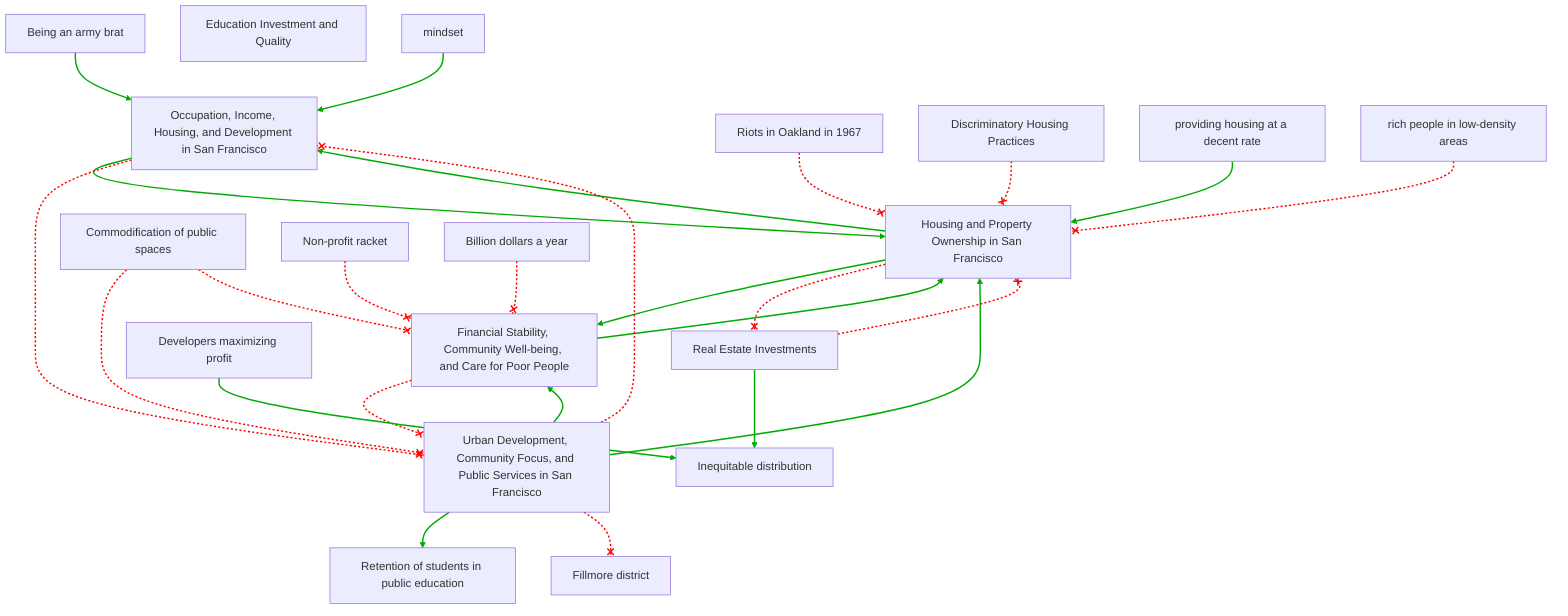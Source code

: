 flowchart TD
    n1[Occupation, Income, Housing, and Development in San Francisco]
    n3[Being an army brat]
    n5[Housing and Property Ownership in San Francisco]
    n9[Financial Stability, Community Well-being, and Care for Poor People]
    n11[Riots in Oakland in 1967]
    n15[Discriminatory Housing Practices]
    n27[Urban Development, Community Focus, and Public Services in San Francisco]
    n33[Real Estate Investments]
    n40[Education Investment and Quality]
    n42[Retention of students in public education]
    n45[Commodification of public spaces]
    n47[Developers maximizing profit]
    n48[Inequitable distribution]
    n55[providing housing at a decent rate]
    n62[Fillmore district]
    n73[mindset]
    n75[rich people in low-density areas]
    n99[Non-profit racket]
    n101[Billion dollars a year]
    n1 --> n5
    n1 --x n27
    n3 --> n1
    n5 --> n1
    n5 --> n9
    n5 --x n33
    n9 --> n5
    n9 --x n27
    n11 --x n5
    n15 --x n5
    n27 --> n5
    n27 --x n1
    n27 --> n42
    n27 --x n62
    n27 --> n9
    n33 --x n5
    n33 --> n48
    n45 --x n27
    n45 --x n9
    n47 --> n48
    n55 --> n5
    n73 --> n1
    n75 --x n5
    n99 --x n9
    n101 --x n9
    linkStyle 0 stroke:#00AA00,stroke-width:2px
    linkStyle 1 stroke:#FF0000,stroke-dasharray:3,stroke-width:2px
    linkStyle 2 stroke:#00AA00,stroke-width:2px
    linkStyle 3 stroke:#00AA00,stroke-width:2px
    linkStyle 4 stroke:#00AA00,stroke-width:2px
    linkStyle 5 stroke:#FF0000,stroke-dasharray:3,stroke-width:2px
    linkStyle 6 stroke:#00AA00,stroke-width:2px
    linkStyle 7 stroke:#FF0000,stroke-dasharray:3,stroke-width:2px
    linkStyle 8 stroke:#FF0000,stroke-dasharray:3,stroke-width:2px
    linkStyle 9 stroke:#FF0000,stroke-dasharray:3,stroke-width:2px
    linkStyle 10 stroke:#00AA00,stroke-width:2px
    linkStyle 11 stroke:#FF0000,stroke-dasharray:3,stroke-width:2px
    linkStyle 12 stroke:#00AA00,stroke-width:2px
    linkStyle 13 stroke:#FF0000,stroke-dasharray:3,stroke-width:2px
    linkStyle 14 stroke:#00AA00,stroke-width:2px
    linkStyle 15 stroke:#FF0000,stroke-dasharray:3,stroke-width:2px
    linkStyle 16 stroke:#00AA00,stroke-width:2px
    linkStyle 17 stroke:#FF0000,stroke-dasharray:3,stroke-width:2px
    linkStyle 18 stroke:#FF0000,stroke-dasharray:3,stroke-width:2px
    linkStyle 19 stroke:#00AA00,stroke-width:2px
    linkStyle 20 stroke:#00AA00,stroke-width:2px
    linkStyle 21 stroke:#00AA00,stroke-width:2px
    linkStyle 22 stroke:#FF0000,stroke-dasharray:3,stroke-width:2px
    linkStyle 23 stroke:#FF0000,stroke-dasharray:3,stroke-width:2px
    linkStyle 24 stroke:#FF0000,stroke-dasharray:3,stroke-width:2px